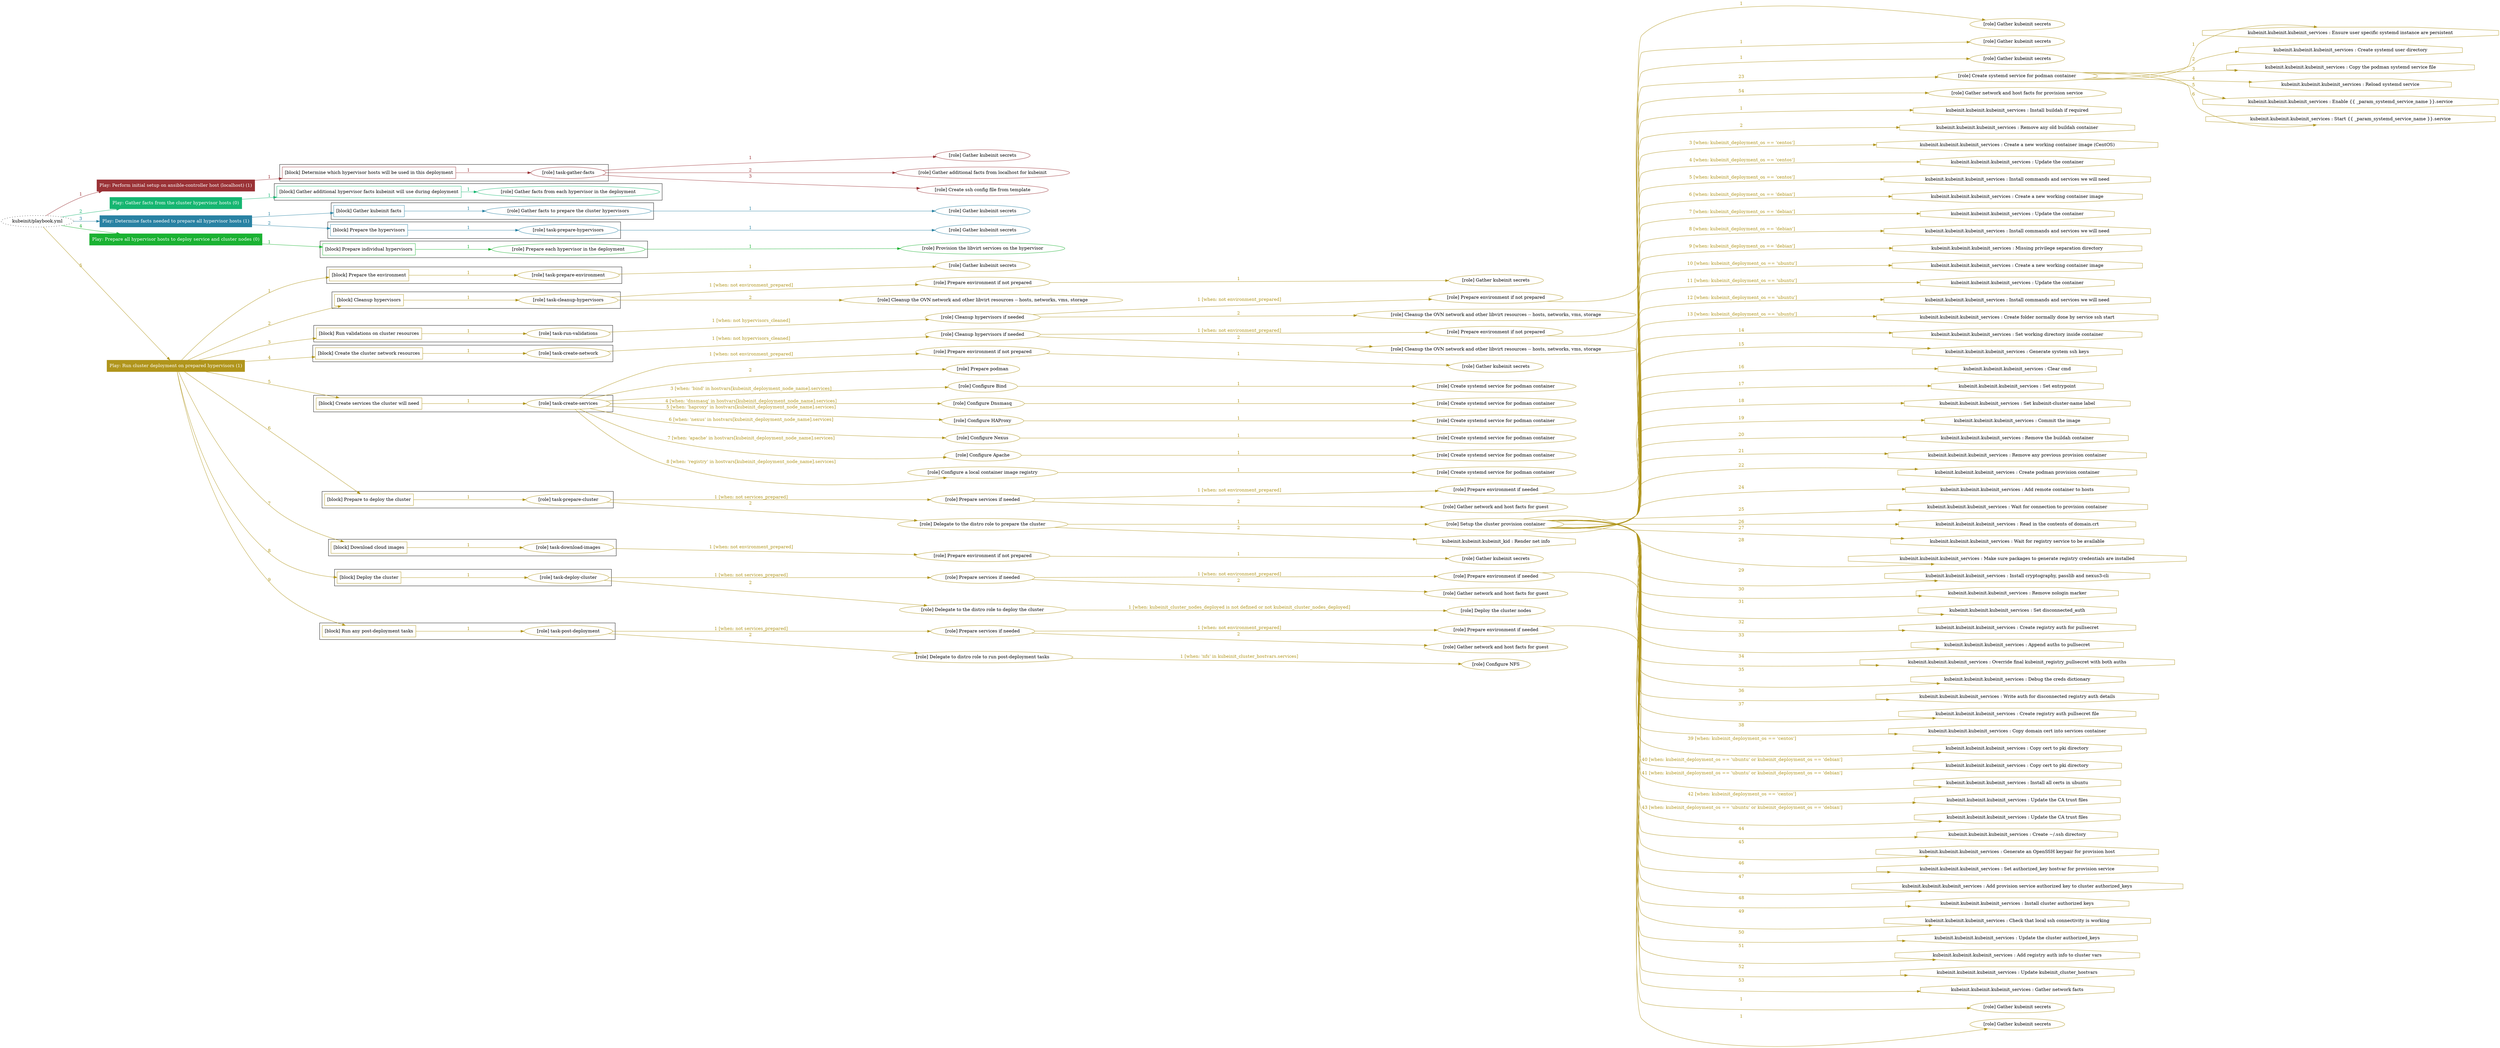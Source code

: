 digraph {
	graph [concentrate=true ordering=in rankdir=LR ratio=fill]
	edge [esep=5 sep=10]
	"kubeinit/playbook.yml" [URL="/home/runner/work/kubeinit/kubeinit/kubeinit/playbook.yml" id=playbook_a45caf1a style=dotted]
	play_3f40224e [label="Play: Perform initial setup on ansible-controller host (localhost) (1)" URL="/home/runner/work/kubeinit/kubeinit/kubeinit/playbook.yml" color="#9a3236" fontcolor="#ffffff" id=play_3f40224e shape=box style=filled tooltip=localhost]
	"kubeinit/playbook.yml" -> play_3f40224e [label="1 " color="#9a3236" fontcolor="#9a3236" id=edge_6581205d labeltooltip="1 " tooltip="1 "]
	subgraph "Gather kubeinit secrets" {
		role_3ea5cce0 [label="[role] Gather kubeinit secrets" URL="/home/runner/.ansible/collections/ansible_collections/kubeinit/kubeinit/roles/kubeinit_prepare/tasks/build_hypervisors_group.yml" color="#9a3236" id=role_3ea5cce0 tooltip="Gather kubeinit secrets"]
	}
	subgraph "Gather additional facts from localhost for kubeinit" {
		role_4881aa28 [label="[role] Gather additional facts from localhost for kubeinit" URL="/home/runner/.ansible/collections/ansible_collections/kubeinit/kubeinit/roles/kubeinit_prepare/tasks/build_hypervisors_group.yml" color="#9a3236" id=role_4881aa28 tooltip="Gather additional facts from localhost for kubeinit"]
	}
	subgraph "Create ssh config file from template" {
		role_28fbe20b [label="[role] Create ssh config file from template" URL="/home/runner/.ansible/collections/ansible_collections/kubeinit/kubeinit/roles/kubeinit_prepare/tasks/build_hypervisors_group.yml" color="#9a3236" id=role_28fbe20b tooltip="Create ssh config file from template"]
	}
	subgraph "task-gather-facts" {
		role_38ca69bc [label="[role] task-gather-facts" URL="/home/runner/work/kubeinit/kubeinit/kubeinit/playbook.yml" color="#9a3236" id=role_38ca69bc tooltip="task-gather-facts"]
		role_38ca69bc -> role_3ea5cce0 [label="1 " color="#9a3236" fontcolor="#9a3236" id=edge_36b6f2e3 labeltooltip="1 " tooltip="1 "]
		role_38ca69bc -> role_4881aa28 [label="2 " color="#9a3236" fontcolor="#9a3236" id=edge_a9c40bad labeltooltip="2 " tooltip="2 "]
		role_38ca69bc -> role_28fbe20b [label="3 " color="#9a3236" fontcolor="#9a3236" id=edge_e96043ae labeltooltip="3 " tooltip="3 "]
	}
	subgraph "Play: Perform initial setup on ansible-controller host (localhost) (1)" {
		play_3f40224e -> block_2f5bfb1b [label=1 color="#9a3236" fontcolor="#9a3236" id=edge_ef244689 labeltooltip=1 tooltip=1]
		subgraph cluster_block_2f5bfb1b {
			block_2f5bfb1b [label="[block] Determine which hypervisor hosts will be used in this deployment" URL="/home/runner/work/kubeinit/kubeinit/kubeinit/playbook.yml" color="#9a3236" id=block_2f5bfb1b labeltooltip="Determine which hypervisor hosts will be used in this deployment" shape=box tooltip="Determine which hypervisor hosts will be used in this deployment"]
			block_2f5bfb1b -> role_38ca69bc [label="1 " color="#9a3236" fontcolor="#9a3236" id=edge_51e77c34 labeltooltip="1 " tooltip="1 "]
		}
	}
	play_8c21f1bd [label="Play: Gather facts from the cluster hypervisor hosts (0)" URL="/home/runner/work/kubeinit/kubeinit/kubeinit/playbook.yml" color="#16b671" fontcolor="#ffffff" id=play_8c21f1bd shape=box style=filled tooltip="Play: Gather facts from the cluster hypervisor hosts (0)"]
	"kubeinit/playbook.yml" -> play_8c21f1bd [label="2 " color="#16b671" fontcolor="#16b671" id=edge_d755dbe8 labeltooltip="2 " tooltip="2 "]
	subgraph "Gather facts from each hypervisor in the deployment" {
		role_86d9734e [label="[role] Gather facts from each hypervisor in the deployment" URL="/home/runner/work/kubeinit/kubeinit/kubeinit/playbook.yml" color="#16b671" id=role_86d9734e tooltip="Gather facts from each hypervisor in the deployment"]
	}
	subgraph "Play: Gather facts from the cluster hypervisor hosts (0)" {
		play_8c21f1bd -> block_af7da572 [label=1 color="#16b671" fontcolor="#16b671" id=edge_e146349a labeltooltip=1 tooltip=1]
		subgraph cluster_block_af7da572 {
			block_af7da572 [label="[block] Gather additional hypervisor facts kubeinit will use during deployment" URL="/home/runner/work/kubeinit/kubeinit/kubeinit/playbook.yml" color="#16b671" id=block_af7da572 labeltooltip="Gather additional hypervisor facts kubeinit will use during deployment" shape=box tooltip="Gather additional hypervisor facts kubeinit will use during deployment"]
			block_af7da572 -> role_86d9734e [label="1 " color="#16b671" fontcolor="#16b671" id=edge_31205436 labeltooltip="1 " tooltip="1 "]
		}
	}
	play_6610e8c8 [label="Play: Determine facts needed to prepare all hypervisor hosts (1)" URL="/home/runner/work/kubeinit/kubeinit/kubeinit/playbook.yml" color="#2982a3" fontcolor="#ffffff" id=play_6610e8c8 shape=box style=filled tooltip=localhost]
	"kubeinit/playbook.yml" -> play_6610e8c8 [label="3 " color="#2982a3" fontcolor="#2982a3" id=edge_234c6d75 labeltooltip="3 " tooltip="3 "]
	subgraph "Gather kubeinit secrets" {
		role_1ac0ed89 [label="[role] Gather kubeinit secrets" URL="/home/runner/.ansible/collections/ansible_collections/kubeinit/kubeinit/roles/kubeinit_prepare/tasks/gather_kubeinit_facts.yml" color="#2982a3" id=role_1ac0ed89 tooltip="Gather kubeinit secrets"]
	}
	subgraph "Gather facts to prepare the cluster hypervisors" {
		role_08be20e5 [label="[role] Gather facts to prepare the cluster hypervisors" URL="/home/runner/work/kubeinit/kubeinit/kubeinit/playbook.yml" color="#2982a3" id=role_08be20e5 tooltip="Gather facts to prepare the cluster hypervisors"]
		role_08be20e5 -> role_1ac0ed89 [label="1 " color="#2982a3" fontcolor="#2982a3" id=edge_264343fc labeltooltip="1 " tooltip="1 "]
	}
	subgraph "Gather kubeinit secrets" {
		role_7a52a45c [label="[role] Gather kubeinit secrets" URL="/home/runner/.ansible/collections/ansible_collections/kubeinit/kubeinit/roles/kubeinit_prepare/tasks/gather_kubeinit_facts.yml" color="#2982a3" id=role_7a52a45c tooltip="Gather kubeinit secrets"]
	}
	subgraph "task-prepare-hypervisors" {
		role_4a0de134 [label="[role] task-prepare-hypervisors" URL="/home/runner/work/kubeinit/kubeinit/kubeinit/playbook.yml" color="#2982a3" id=role_4a0de134 tooltip="task-prepare-hypervisors"]
		role_4a0de134 -> role_7a52a45c [label="1 " color="#2982a3" fontcolor="#2982a3" id=edge_1e79fa07 labeltooltip="1 " tooltip="1 "]
	}
	subgraph "Play: Determine facts needed to prepare all hypervisor hosts (1)" {
		play_6610e8c8 -> block_0cfdebc9 [label=1 color="#2982a3" fontcolor="#2982a3" id=edge_1bca310e labeltooltip=1 tooltip=1]
		subgraph cluster_block_0cfdebc9 {
			block_0cfdebc9 [label="[block] Gather kubeinit facts" URL="/home/runner/work/kubeinit/kubeinit/kubeinit/playbook.yml" color="#2982a3" id=block_0cfdebc9 labeltooltip="Gather kubeinit facts" shape=box tooltip="Gather kubeinit facts"]
			block_0cfdebc9 -> role_08be20e5 [label="1 " color="#2982a3" fontcolor="#2982a3" id=edge_db5a8391 labeltooltip="1 " tooltip="1 "]
		}
		play_6610e8c8 -> block_930f9e19 [label=2 color="#2982a3" fontcolor="#2982a3" id=edge_e2574a98 labeltooltip=2 tooltip=2]
		subgraph cluster_block_930f9e19 {
			block_930f9e19 [label="[block] Prepare the hypervisors" URL="/home/runner/work/kubeinit/kubeinit/kubeinit/playbook.yml" color="#2982a3" id=block_930f9e19 labeltooltip="Prepare the hypervisors" shape=box tooltip="Prepare the hypervisors"]
			block_930f9e19 -> role_4a0de134 [label="1 " color="#2982a3" fontcolor="#2982a3" id=edge_03132de3 labeltooltip="1 " tooltip="1 "]
		}
	}
	play_1259604d [label="Play: Prepare all hypervisor hosts to deploy service and cluster nodes (0)" URL="/home/runner/work/kubeinit/kubeinit/kubeinit/playbook.yml" color="#1ab232" fontcolor="#ffffff" id=play_1259604d shape=box style=filled tooltip="Play: Prepare all hypervisor hosts to deploy service and cluster nodes (0)"]
	"kubeinit/playbook.yml" -> play_1259604d [label="4 " color="#1ab232" fontcolor="#1ab232" id=edge_df69b0ea labeltooltip="4 " tooltip="4 "]
	subgraph "Provision the libvirt services on the hypervisor" {
		role_ae935ff9 [label="[role] Provision the libvirt services on the hypervisor" URL="/home/runner/.ansible/collections/ansible_collections/kubeinit/kubeinit/roles/kubeinit_prepare/tasks/prepare_hypervisor.yml" color="#1ab232" id=role_ae935ff9 tooltip="Provision the libvirt services on the hypervisor"]
	}
	subgraph "Prepare each hypervisor in the deployment" {
		role_1abc4950 [label="[role] Prepare each hypervisor in the deployment" URL="/home/runner/work/kubeinit/kubeinit/kubeinit/playbook.yml" color="#1ab232" id=role_1abc4950 tooltip="Prepare each hypervisor in the deployment"]
		role_1abc4950 -> role_ae935ff9 [label="1 " color="#1ab232" fontcolor="#1ab232" id=edge_8ccf7a1c labeltooltip="1 " tooltip="1 "]
	}
	subgraph "Play: Prepare all hypervisor hosts to deploy service and cluster nodes (0)" {
		play_1259604d -> block_b8901dba [label=1 color="#1ab232" fontcolor="#1ab232" id=edge_2ee8d1ca labeltooltip=1 tooltip=1]
		subgraph cluster_block_b8901dba {
			block_b8901dba [label="[block] Prepare individual hypervisors" URL="/home/runner/work/kubeinit/kubeinit/kubeinit/playbook.yml" color="#1ab232" id=block_b8901dba labeltooltip="Prepare individual hypervisors" shape=box tooltip="Prepare individual hypervisors"]
			block_b8901dba -> role_1abc4950 [label="1 " color="#1ab232" fontcolor="#1ab232" id=edge_46747908 labeltooltip="1 " tooltip="1 "]
		}
	}
	play_5e9b724a [label="Play: Run cluster deployment on prepared hypervisors (1)" URL="/home/runner/work/kubeinit/kubeinit/kubeinit/playbook.yml" color="#b0951c" fontcolor="#ffffff" id=play_5e9b724a shape=box style=filled tooltip=localhost]
	"kubeinit/playbook.yml" -> play_5e9b724a [label="5 " color="#b0951c" fontcolor="#b0951c" id=edge_4d3422e4 labeltooltip="5 " tooltip="5 "]
	subgraph "Gather kubeinit secrets" {
		role_0dab6975 [label="[role] Gather kubeinit secrets" URL="/home/runner/.ansible/collections/ansible_collections/kubeinit/kubeinit/roles/kubeinit_prepare/tasks/gather_kubeinit_facts.yml" color="#b0951c" id=role_0dab6975 tooltip="Gather kubeinit secrets"]
	}
	subgraph "task-prepare-environment" {
		role_28c296da [label="[role] task-prepare-environment" URL="/home/runner/work/kubeinit/kubeinit/kubeinit/playbook.yml" color="#b0951c" id=role_28c296da tooltip="task-prepare-environment"]
		role_28c296da -> role_0dab6975 [label="1 " color="#b0951c" fontcolor="#b0951c" id=edge_1725c0e8 labeltooltip="1 " tooltip="1 "]
	}
	subgraph "Gather kubeinit secrets" {
		role_f9c18e67 [label="[role] Gather kubeinit secrets" URL="/home/runner/.ansible/collections/ansible_collections/kubeinit/kubeinit/roles/kubeinit_prepare/tasks/gather_kubeinit_facts.yml" color="#b0951c" id=role_f9c18e67 tooltip="Gather kubeinit secrets"]
	}
	subgraph "Prepare environment if not prepared" {
		role_1c5bbc26 [label="[role] Prepare environment if not prepared" URL="/home/runner/.ansible/collections/ansible_collections/kubeinit/kubeinit/roles/kubeinit_prepare/tasks/cleanup_hypervisors.yml" color="#b0951c" id=role_1c5bbc26 tooltip="Prepare environment if not prepared"]
		role_1c5bbc26 -> role_f9c18e67 [label="1 " color="#b0951c" fontcolor="#b0951c" id=edge_0930de4d labeltooltip="1 " tooltip="1 "]
	}
	subgraph "Cleanup the OVN network and other libvirt resources -- hosts, networks, vms, storage" {
		role_d4c3e729 [label="[role] Cleanup the OVN network and other libvirt resources -- hosts, networks, vms, storage" URL="/home/runner/.ansible/collections/ansible_collections/kubeinit/kubeinit/roles/kubeinit_prepare/tasks/cleanup_hypervisors.yml" color="#b0951c" id=role_d4c3e729 tooltip="Cleanup the OVN network and other libvirt resources -- hosts, networks, vms, storage"]
	}
	subgraph "task-cleanup-hypervisors" {
		role_ebd871e0 [label="[role] task-cleanup-hypervisors" URL="/home/runner/work/kubeinit/kubeinit/kubeinit/playbook.yml" color="#b0951c" id=role_ebd871e0 tooltip="task-cleanup-hypervisors"]
		role_ebd871e0 -> role_1c5bbc26 [label="1 [when: not environment_prepared]" color="#b0951c" fontcolor="#b0951c" id=edge_5a31eda1 labeltooltip="1 [when: not environment_prepared]" tooltip="1 [when: not environment_prepared]"]
		role_ebd871e0 -> role_d4c3e729 [label="2 " color="#b0951c" fontcolor="#b0951c" id=edge_c2c2a433 labeltooltip="2 " tooltip="2 "]
	}
	subgraph "Gather kubeinit secrets" {
		role_e2be7357 [label="[role] Gather kubeinit secrets" URL="/home/runner/.ansible/collections/ansible_collections/kubeinit/kubeinit/roles/kubeinit_prepare/tasks/gather_kubeinit_facts.yml" color="#b0951c" id=role_e2be7357 tooltip="Gather kubeinit secrets"]
	}
	subgraph "Prepare environment if not prepared" {
		role_a453635b [label="[role] Prepare environment if not prepared" URL="/home/runner/.ansible/collections/ansible_collections/kubeinit/kubeinit/roles/kubeinit_prepare/tasks/cleanup_hypervisors.yml" color="#b0951c" id=role_a453635b tooltip="Prepare environment if not prepared"]
		role_a453635b -> role_e2be7357 [label="1 " color="#b0951c" fontcolor="#b0951c" id=edge_527d9917 labeltooltip="1 " tooltip="1 "]
	}
	subgraph "Cleanup the OVN network and other libvirt resources -- hosts, networks, vms, storage" {
		role_9e5f10ed [label="[role] Cleanup the OVN network and other libvirt resources -- hosts, networks, vms, storage" URL="/home/runner/.ansible/collections/ansible_collections/kubeinit/kubeinit/roles/kubeinit_prepare/tasks/cleanup_hypervisors.yml" color="#b0951c" id=role_9e5f10ed tooltip="Cleanup the OVN network and other libvirt resources -- hosts, networks, vms, storage"]
	}
	subgraph "Cleanup hypervisors if needed" {
		role_80c4c57d [label="[role] Cleanup hypervisors if needed" URL="/home/runner/.ansible/collections/ansible_collections/kubeinit/kubeinit/roles/kubeinit_validations/tasks/main.yml" color="#b0951c" id=role_80c4c57d tooltip="Cleanup hypervisors if needed"]
		role_80c4c57d -> role_a453635b [label="1 [when: not environment_prepared]" color="#b0951c" fontcolor="#b0951c" id=edge_1755b6d2 labeltooltip="1 [when: not environment_prepared]" tooltip="1 [when: not environment_prepared]"]
		role_80c4c57d -> role_9e5f10ed [label="2 " color="#b0951c" fontcolor="#b0951c" id=edge_812a2443 labeltooltip="2 " tooltip="2 "]
	}
	subgraph "task-run-validations" {
		role_0994b22a [label="[role] task-run-validations" URL="/home/runner/work/kubeinit/kubeinit/kubeinit/playbook.yml" color="#b0951c" id=role_0994b22a tooltip="task-run-validations"]
		role_0994b22a -> role_80c4c57d [label="1 [when: not hypervisors_cleaned]" color="#b0951c" fontcolor="#b0951c" id=edge_2368fbf8 labeltooltip="1 [when: not hypervisors_cleaned]" tooltip="1 [when: not hypervisors_cleaned]"]
	}
	subgraph "Gather kubeinit secrets" {
		role_61c27c28 [label="[role] Gather kubeinit secrets" URL="/home/runner/.ansible/collections/ansible_collections/kubeinit/kubeinit/roles/kubeinit_prepare/tasks/gather_kubeinit_facts.yml" color="#b0951c" id=role_61c27c28 tooltip="Gather kubeinit secrets"]
	}
	subgraph "Prepare environment if not prepared" {
		role_6f917186 [label="[role] Prepare environment if not prepared" URL="/home/runner/.ansible/collections/ansible_collections/kubeinit/kubeinit/roles/kubeinit_prepare/tasks/cleanup_hypervisors.yml" color="#b0951c" id=role_6f917186 tooltip="Prepare environment if not prepared"]
		role_6f917186 -> role_61c27c28 [label="1 " color="#b0951c" fontcolor="#b0951c" id=edge_d853b4ae labeltooltip="1 " tooltip="1 "]
	}
	subgraph "Cleanup the OVN network and other libvirt resources -- hosts, networks, vms, storage" {
		role_0b8ab6f9 [label="[role] Cleanup the OVN network and other libvirt resources -- hosts, networks, vms, storage" URL="/home/runner/.ansible/collections/ansible_collections/kubeinit/kubeinit/roles/kubeinit_prepare/tasks/cleanup_hypervisors.yml" color="#b0951c" id=role_0b8ab6f9 tooltip="Cleanup the OVN network and other libvirt resources -- hosts, networks, vms, storage"]
	}
	subgraph "Cleanup hypervisors if needed" {
		role_561a968f [label="[role] Cleanup hypervisors if needed" URL="/home/runner/.ansible/collections/ansible_collections/kubeinit/kubeinit/roles/kubeinit_libvirt/tasks/create_network.yml" color="#b0951c" id=role_561a968f tooltip="Cleanup hypervisors if needed"]
		role_561a968f -> role_6f917186 [label="1 [when: not environment_prepared]" color="#b0951c" fontcolor="#b0951c" id=edge_8b52de65 labeltooltip="1 [when: not environment_prepared]" tooltip="1 [when: not environment_prepared]"]
		role_561a968f -> role_0b8ab6f9 [label="2 " color="#b0951c" fontcolor="#b0951c" id=edge_3e1da2f9 labeltooltip="2 " tooltip="2 "]
	}
	subgraph "task-create-network" {
		role_cf71b03d [label="[role] task-create-network" URL="/home/runner/work/kubeinit/kubeinit/kubeinit/playbook.yml" color="#b0951c" id=role_cf71b03d tooltip="task-create-network"]
		role_cf71b03d -> role_561a968f [label="1 [when: not hypervisors_cleaned]" color="#b0951c" fontcolor="#b0951c" id=edge_bc27e1de labeltooltip="1 [when: not hypervisors_cleaned]" tooltip="1 [when: not hypervisors_cleaned]"]
	}
	subgraph "Gather kubeinit secrets" {
		role_bf5b9f65 [label="[role] Gather kubeinit secrets" URL="/home/runner/.ansible/collections/ansible_collections/kubeinit/kubeinit/roles/kubeinit_prepare/tasks/gather_kubeinit_facts.yml" color="#b0951c" id=role_bf5b9f65 tooltip="Gather kubeinit secrets"]
	}
	subgraph "Prepare environment if not prepared" {
		role_9108bfcf [label="[role] Prepare environment if not prepared" URL="/home/runner/.ansible/collections/ansible_collections/kubeinit/kubeinit/roles/kubeinit_services/tasks/main.yml" color="#b0951c" id=role_9108bfcf tooltip="Prepare environment if not prepared"]
		role_9108bfcf -> role_bf5b9f65 [label="1 " color="#b0951c" fontcolor="#b0951c" id=edge_71ca5687 labeltooltip="1 " tooltip="1 "]
	}
	subgraph "Prepare podman" {
		role_ede22dde [label="[role] Prepare podman" URL="/home/runner/.ansible/collections/ansible_collections/kubeinit/kubeinit/roles/kubeinit_services/tasks/00_create_service_pod.yml" color="#b0951c" id=role_ede22dde tooltip="Prepare podman"]
	}
	subgraph "Create systemd service for podman container" {
		role_76a5a874 [label="[role] Create systemd service for podman container" URL="/home/runner/.ansible/collections/ansible_collections/kubeinit/kubeinit/roles/kubeinit_bind/tasks/main.yml" color="#b0951c" id=role_76a5a874 tooltip="Create systemd service for podman container"]
	}
	subgraph "Configure Bind" {
		role_b5a0d533 [label="[role] Configure Bind" URL="/home/runner/.ansible/collections/ansible_collections/kubeinit/kubeinit/roles/kubeinit_services/tasks/start_services_containers.yml" color="#b0951c" id=role_b5a0d533 tooltip="Configure Bind"]
		role_b5a0d533 -> role_76a5a874 [label="1 " color="#b0951c" fontcolor="#b0951c" id=edge_0844cd3c labeltooltip="1 " tooltip="1 "]
	}
	subgraph "Create systemd service for podman container" {
		role_690cc182 [label="[role] Create systemd service for podman container" URL="/home/runner/.ansible/collections/ansible_collections/kubeinit/kubeinit/roles/kubeinit_dnsmasq/tasks/main.yml" color="#b0951c" id=role_690cc182 tooltip="Create systemd service for podman container"]
	}
	subgraph "Configure Dnsmasq" {
		role_431e0dc2 [label="[role] Configure Dnsmasq" URL="/home/runner/.ansible/collections/ansible_collections/kubeinit/kubeinit/roles/kubeinit_services/tasks/start_services_containers.yml" color="#b0951c" id=role_431e0dc2 tooltip="Configure Dnsmasq"]
		role_431e0dc2 -> role_690cc182 [label="1 " color="#b0951c" fontcolor="#b0951c" id=edge_899b68c4 labeltooltip="1 " tooltip="1 "]
	}
	subgraph "Create systemd service for podman container" {
		role_d4d5a4f4 [label="[role] Create systemd service for podman container" URL="/home/runner/.ansible/collections/ansible_collections/kubeinit/kubeinit/roles/kubeinit_haproxy/tasks/main.yml" color="#b0951c" id=role_d4d5a4f4 tooltip="Create systemd service for podman container"]
	}
	subgraph "Configure HAProxy" {
		role_be0ea10d [label="[role] Configure HAProxy" URL="/home/runner/.ansible/collections/ansible_collections/kubeinit/kubeinit/roles/kubeinit_services/tasks/start_services_containers.yml" color="#b0951c" id=role_be0ea10d tooltip="Configure HAProxy"]
		role_be0ea10d -> role_d4d5a4f4 [label="1 " color="#b0951c" fontcolor="#b0951c" id=edge_ad8456da labeltooltip="1 " tooltip="1 "]
	}
	subgraph "Create systemd service for podman container" {
		role_eb39bc61 [label="[role] Create systemd service for podman container" URL="/home/runner/.ansible/collections/ansible_collections/kubeinit/kubeinit/roles/kubeinit_nexus/tasks/main.yml" color="#b0951c" id=role_eb39bc61 tooltip="Create systemd service for podman container"]
	}
	subgraph "Configure Nexus" {
		role_24b26b90 [label="[role] Configure Nexus" URL="/home/runner/.ansible/collections/ansible_collections/kubeinit/kubeinit/roles/kubeinit_services/tasks/start_services_containers.yml" color="#b0951c" id=role_24b26b90 tooltip="Configure Nexus"]
		role_24b26b90 -> role_eb39bc61 [label="1 " color="#b0951c" fontcolor="#b0951c" id=edge_5b5d7f0f labeltooltip="1 " tooltip="1 "]
	}
	subgraph "Create systemd service for podman container" {
		role_88132728 [label="[role] Create systemd service for podman container" URL="/home/runner/.ansible/collections/ansible_collections/kubeinit/kubeinit/roles/kubeinit_apache/tasks/main.yml" color="#b0951c" id=role_88132728 tooltip="Create systemd service for podman container"]
	}
	subgraph "Configure Apache" {
		role_0dbe4423 [label="[role] Configure Apache" URL="/home/runner/.ansible/collections/ansible_collections/kubeinit/kubeinit/roles/kubeinit_services/tasks/start_services_containers.yml" color="#b0951c" id=role_0dbe4423 tooltip="Configure Apache"]
		role_0dbe4423 -> role_88132728 [label="1 " color="#b0951c" fontcolor="#b0951c" id=edge_f986de92 labeltooltip="1 " tooltip="1 "]
	}
	subgraph "Create systemd service for podman container" {
		role_d93bb29b [label="[role] Create systemd service for podman container" URL="/home/runner/.ansible/collections/ansible_collections/kubeinit/kubeinit/roles/kubeinit_registry/tasks/main.yml" color="#b0951c" id=role_d93bb29b tooltip="Create systemd service for podman container"]
	}
	subgraph "Configure a local container image registry" {
		role_d19da931 [label="[role] Configure a local container image registry" URL="/home/runner/.ansible/collections/ansible_collections/kubeinit/kubeinit/roles/kubeinit_services/tasks/start_services_containers.yml" color="#b0951c" id=role_d19da931 tooltip="Configure a local container image registry"]
		role_d19da931 -> role_d93bb29b [label="1 " color="#b0951c" fontcolor="#b0951c" id=edge_c16dd21e labeltooltip="1 " tooltip="1 "]
	}
	subgraph "task-create-services" {
		role_85758aa2 [label="[role] task-create-services" URL="/home/runner/work/kubeinit/kubeinit/kubeinit/playbook.yml" color="#b0951c" id=role_85758aa2 tooltip="task-create-services"]
		role_85758aa2 -> role_9108bfcf [label="1 [when: not environment_prepared]" color="#b0951c" fontcolor="#b0951c" id=edge_10daff7b labeltooltip="1 [when: not environment_prepared]" tooltip="1 [when: not environment_prepared]"]
		role_85758aa2 -> role_ede22dde [label="2 " color="#b0951c" fontcolor="#b0951c" id=edge_4bfd7d8a labeltooltip="2 " tooltip="2 "]
		role_85758aa2 -> role_b5a0d533 [label="3 [when: 'bind' in hostvars[kubeinit_deployment_node_name].services]" color="#b0951c" fontcolor="#b0951c" id=edge_34251cf7 labeltooltip="3 [when: 'bind' in hostvars[kubeinit_deployment_node_name].services]" tooltip="3 [when: 'bind' in hostvars[kubeinit_deployment_node_name].services]"]
		role_85758aa2 -> role_431e0dc2 [label="4 [when: 'dnsmasq' in hostvars[kubeinit_deployment_node_name].services]" color="#b0951c" fontcolor="#b0951c" id=edge_2d5171ed labeltooltip="4 [when: 'dnsmasq' in hostvars[kubeinit_deployment_node_name].services]" tooltip="4 [when: 'dnsmasq' in hostvars[kubeinit_deployment_node_name].services]"]
		role_85758aa2 -> role_be0ea10d [label="5 [when: 'haproxy' in hostvars[kubeinit_deployment_node_name].services]" color="#b0951c" fontcolor="#b0951c" id=edge_8d7ebeaa labeltooltip="5 [when: 'haproxy' in hostvars[kubeinit_deployment_node_name].services]" tooltip="5 [when: 'haproxy' in hostvars[kubeinit_deployment_node_name].services]"]
		role_85758aa2 -> role_24b26b90 [label="6 [when: 'nexus' in hostvars[kubeinit_deployment_node_name].services]" color="#b0951c" fontcolor="#b0951c" id=edge_8e7a8364 labeltooltip="6 [when: 'nexus' in hostvars[kubeinit_deployment_node_name].services]" tooltip="6 [when: 'nexus' in hostvars[kubeinit_deployment_node_name].services]"]
		role_85758aa2 -> role_0dbe4423 [label="7 [when: 'apache' in hostvars[kubeinit_deployment_node_name].services]" color="#b0951c" fontcolor="#b0951c" id=edge_c41de120 labeltooltip="7 [when: 'apache' in hostvars[kubeinit_deployment_node_name].services]" tooltip="7 [when: 'apache' in hostvars[kubeinit_deployment_node_name].services]"]
		role_85758aa2 -> role_d19da931 [label="8 [when: 'registry' in hostvars[kubeinit_deployment_node_name].services]" color="#b0951c" fontcolor="#b0951c" id=edge_de456084 labeltooltip="8 [when: 'registry' in hostvars[kubeinit_deployment_node_name].services]" tooltip="8 [when: 'registry' in hostvars[kubeinit_deployment_node_name].services]"]
	}
	subgraph "Gather kubeinit secrets" {
		role_e48d5788 [label="[role] Gather kubeinit secrets" URL="/home/runner/.ansible/collections/ansible_collections/kubeinit/kubeinit/roles/kubeinit_prepare/tasks/gather_kubeinit_facts.yml" color="#b0951c" id=role_e48d5788 tooltip="Gather kubeinit secrets"]
	}
	subgraph "Prepare environment if needed" {
		role_657b7463 [label="[role] Prepare environment if needed" URL="/home/runner/.ansible/collections/ansible_collections/kubeinit/kubeinit/roles/kubeinit_services/tasks/prepare_services.yml" color="#b0951c" id=role_657b7463 tooltip="Prepare environment if needed"]
		role_657b7463 -> role_e48d5788 [label="1 " color="#b0951c" fontcolor="#b0951c" id=edge_1972e9a6 labeltooltip="1 " tooltip="1 "]
	}
	subgraph "Gather network and host facts for guest" {
		role_cb6d87cb [label="[role] Gather network and host facts for guest" URL="/home/runner/.ansible/collections/ansible_collections/kubeinit/kubeinit/roles/kubeinit_services/tasks/prepare_services.yml" color="#b0951c" id=role_cb6d87cb tooltip="Gather network and host facts for guest"]
	}
	subgraph "Prepare services if needed" {
		role_31d122b1 [label="[role] Prepare services if needed" URL="/home/runner/.ansible/collections/ansible_collections/kubeinit/kubeinit/roles/kubeinit_prepare/tasks/prepare_cluster.yml" color="#b0951c" id=role_31d122b1 tooltip="Prepare services if needed"]
		role_31d122b1 -> role_657b7463 [label="1 [when: not environment_prepared]" color="#b0951c" fontcolor="#b0951c" id=edge_b9d2b69b labeltooltip="1 [when: not environment_prepared]" tooltip="1 [when: not environment_prepared]"]
		role_31d122b1 -> role_cb6d87cb [label="2 " color="#b0951c" fontcolor="#b0951c" id=edge_1ba34e35 labeltooltip="2 " tooltip="2 "]
	}
	subgraph "Create systemd service for podman container" {
		role_968a3e31 [label="[role] Create systemd service for podman container" URL="/home/runner/.ansible/collections/ansible_collections/kubeinit/kubeinit/roles/kubeinit_services/tasks/create_provision_container.yml" color="#b0951c" id=role_968a3e31 tooltip="Create systemd service for podman container"]
		task_24e0aae9 [label="kubeinit.kubeinit.kubeinit_services : Ensure user specific systemd instance are persistent" URL="/home/runner/.ansible/collections/ansible_collections/kubeinit/kubeinit/roles/kubeinit_services/tasks/create_managed_service.yml" color="#b0951c" id=task_24e0aae9 shape=octagon tooltip="kubeinit.kubeinit.kubeinit_services : Ensure user specific systemd instance are persistent"]
		role_968a3e31 -> task_24e0aae9 [label="1 " color="#b0951c" fontcolor="#b0951c" id=edge_5ed0da0e labeltooltip="1 " tooltip="1 "]
		task_953b804a [label="kubeinit.kubeinit.kubeinit_services : Create systemd user directory" URL="/home/runner/.ansible/collections/ansible_collections/kubeinit/kubeinit/roles/kubeinit_services/tasks/create_managed_service.yml" color="#b0951c" id=task_953b804a shape=octagon tooltip="kubeinit.kubeinit.kubeinit_services : Create systemd user directory"]
		role_968a3e31 -> task_953b804a [label="2 " color="#b0951c" fontcolor="#b0951c" id=edge_d727abf1 labeltooltip="2 " tooltip="2 "]
		task_161bd121 [label="kubeinit.kubeinit.kubeinit_services : Copy the podman systemd service file" URL="/home/runner/.ansible/collections/ansible_collections/kubeinit/kubeinit/roles/kubeinit_services/tasks/create_managed_service.yml" color="#b0951c" id=task_161bd121 shape=octagon tooltip="kubeinit.kubeinit.kubeinit_services : Copy the podman systemd service file"]
		role_968a3e31 -> task_161bd121 [label="3 " color="#b0951c" fontcolor="#b0951c" id=edge_acd73a90 labeltooltip="3 " tooltip="3 "]
		task_8c938af3 [label="kubeinit.kubeinit.kubeinit_services : Reload systemd service" URL="/home/runner/.ansible/collections/ansible_collections/kubeinit/kubeinit/roles/kubeinit_services/tasks/create_managed_service.yml" color="#b0951c" id=task_8c938af3 shape=octagon tooltip="kubeinit.kubeinit.kubeinit_services : Reload systemd service"]
		role_968a3e31 -> task_8c938af3 [label="4 " color="#b0951c" fontcolor="#b0951c" id=edge_0813b25a labeltooltip="4 " tooltip="4 "]
		task_52cafd29 [label="kubeinit.kubeinit.kubeinit_services : Enable {{ _param_systemd_service_name }}.service" URL="/home/runner/.ansible/collections/ansible_collections/kubeinit/kubeinit/roles/kubeinit_services/tasks/create_managed_service.yml" color="#b0951c" id=task_52cafd29 shape=octagon tooltip="kubeinit.kubeinit.kubeinit_services : Enable {{ _param_systemd_service_name }}.service"]
		role_968a3e31 -> task_52cafd29 [label="5 " color="#b0951c" fontcolor="#b0951c" id=edge_868134f7 labeltooltip="5 " tooltip="5 "]
		task_cd40ca08 [label="kubeinit.kubeinit.kubeinit_services : Start {{ _param_systemd_service_name }}.service" URL="/home/runner/.ansible/collections/ansible_collections/kubeinit/kubeinit/roles/kubeinit_services/tasks/create_managed_service.yml" color="#b0951c" id=task_cd40ca08 shape=octagon tooltip="kubeinit.kubeinit.kubeinit_services : Start {{ _param_systemd_service_name }}.service"]
		role_968a3e31 -> task_cd40ca08 [label="6 " color="#b0951c" fontcolor="#b0951c" id=edge_0c6aab63 labeltooltip="6 " tooltip="6 "]
	}
	subgraph "Gather network and host facts for provision service" {
		role_5388907c [label="[role] Gather network and host facts for provision service" URL="/home/runner/.ansible/collections/ansible_collections/kubeinit/kubeinit/roles/kubeinit_services/tasks/create_provision_container.yml" color="#b0951c" id=role_5388907c tooltip="Gather network and host facts for provision service"]
	}
	subgraph "Setup the cluster provision container" {
		role_3121bb63 [label="[role] Setup the cluster provision container" URL="/home/runner/.ansible/collections/ansible_collections/kubeinit/kubeinit/roles/kubeinit_kid/tasks/prepare_cluster.yml" color="#b0951c" id=role_3121bb63 tooltip="Setup the cluster provision container"]
		task_22551d16 [label="kubeinit.kubeinit.kubeinit_services : Install buildah if required" URL="/home/runner/.ansible/collections/ansible_collections/kubeinit/kubeinit/roles/kubeinit_services/tasks/create_provision_container.yml" color="#b0951c" id=task_22551d16 shape=octagon tooltip="kubeinit.kubeinit.kubeinit_services : Install buildah if required"]
		role_3121bb63 -> task_22551d16 [label="1 " color="#b0951c" fontcolor="#b0951c" id=edge_792f85bb labeltooltip="1 " tooltip="1 "]
		task_5489f7c9 [label="kubeinit.kubeinit.kubeinit_services : Remove any old buildah container" URL="/home/runner/.ansible/collections/ansible_collections/kubeinit/kubeinit/roles/kubeinit_services/tasks/create_provision_container.yml" color="#b0951c" id=task_5489f7c9 shape=octagon tooltip="kubeinit.kubeinit.kubeinit_services : Remove any old buildah container"]
		role_3121bb63 -> task_5489f7c9 [label="2 " color="#b0951c" fontcolor="#b0951c" id=edge_28506323 labeltooltip="2 " tooltip="2 "]
		task_c3b98930 [label="kubeinit.kubeinit.kubeinit_services : Create a new working container image (CentOS)" URL="/home/runner/.ansible/collections/ansible_collections/kubeinit/kubeinit/roles/kubeinit_services/tasks/create_provision_container.yml" color="#b0951c" id=task_c3b98930 shape=octagon tooltip="kubeinit.kubeinit.kubeinit_services : Create a new working container image (CentOS)"]
		role_3121bb63 -> task_c3b98930 [label="3 [when: kubeinit_deployment_os == 'centos']" color="#b0951c" fontcolor="#b0951c" id=edge_f0bca986 labeltooltip="3 [when: kubeinit_deployment_os == 'centos']" tooltip="3 [when: kubeinit_deployment_os == 'centos']"]
		task_ca46e39b [label="kubeinit.kubeinit.kubeinit_services : Update the container" URL="/home/runner/.ansible/collections/ansible_collections/kubeinit/kubeinit/roles/kubeinit_services/tasks/create_provision_container.yml" color="#b0951c" id=task_ca46e39b shape=octagon tooltip="kubeinit.kubeinit.kubeinit_services : Update the container"]
		role_3121bb63 -> task_ca46e39b [label="4 [when: kubeinit_deployment_os == 'centos']" color="#b0951c" fontcolor="#b0951c" id=edge_9a7e34ff labeltooltip="4 [when: kubeinit_deployment_os == 'centos']" tooltip="4 [when: kubeinit_deployment_os == 'centos']"]
		task_aefb7df5 [label="kubeinit.kubeinit.kubeinit_services : Install commands and services we will need" URL="/home/runner/.ansible/collections/ansible_collections/kubeinit/kubeinit/roles/kubeinit_services/tasks/create_provision_container.yml" color="#b0951c" id=task_aefb7df5 shape=octagon tooltip="kubeinit.kubeinit.kubeinit_services : Install commands and services we will need"]
		role_3121bb63 -> task_aefb7df5 [label="5 [when: kubeinit_deployment_os == 'centos']" color="#b0951c" fontcolor="#b0951c" id=edge_aeac43f8 labeltooltip="5 [when: kubeinit_deployment_os == 'centos']" tooltip="5 [when: kubeinit_deployment_os == 'centos']"]
		task_98cc9581 [label="kubeinit.kubeinit.kubeinit_services : Create a new working container image" URL="/home/runner/.ansible/collections/ansible_collections/kubeinit/kubeinit/roles/kubeinit_services/tasks/create_provision_container.yml" color="#b0951c" id=task_98cc9581 shape=octagon tooltip="kubeinit.kubeinit.kubeinit_services : Create a new working container image"]
		role_3121bb63 -> task_98cc9581 [label="6 [when: kubeinit_deployment_os == 'debian']" color="#b0951c" fontcolor="#b0951c" id=edge_eb2c86db labeltooltip="6 [when: kubeinit_deployment_os == 'debian']" tooltip="6 [when: kubeinit_deployment_os == 'debian']"]
		task_4cf60a23 [label="kubeinit.kubeinit.kubeinit_services : Update the container" URL="/home/runner/.ansible/collections/ansible_collections/kubeinit/kubeinit/roles/kubeinit_services/tasks/create_provision_container.yml" color="#b0951c" id=task_4cf60a23 shape=octagon tooltip="kubeinit.kubeinit.kubeinit_services : Update the container"]
		role_3121bb63 -> task_4cf60a23 [label="7 [when: kubeinit_deployment_os == 'debian']" color="#b0951c" fontcolor="#b0951c" id=edge_1ebfbee7 labeltooltip="7 [when: kubeinit_deployment_os == 'debian']" tooltip="7 [when: kubeinit_deployment_os == 'debian']"]
		task_0a3eb859 [label="kubeinit.kubeinit.kubeinit_services : Install commands and services we will need" URL="/home/runner/.ansible/collections/ansible_collections/kubeinit/kubeinit/roles/kubeinit_services/tasks/create_provision_container.yml" color="#b0951c" id=task_0a3eb859 shape=octagon tooltip="kubeinit.kubeinit.kubeinit_services : Install commands and services we will need"]
		role_3121bb63 -> task_0a3eb859 [label="8 [when: kubeinit_deployment_os == 'debian']" color="#b0951c" fontcolor="#b0951c" id=edge_917a11ef labeltooltip="8 [when: kubeinit_deployment_os == 'debian']" tooltip="8 [when: kubeinit_deployment_os == 'debian']"]
		task_90380294 [label="kubeinit.kubeinit.kubeinit_services : Missing privilege separation directory" URL="/home/runner/.ansible/collections/ansible_collections/kubeinit/kubeinit/roles/kubeinit_services/tasks/create_provision_container.yml" color="#b0951c" id=task_90380294 shape=octagon tooltip="kubeinit.kubeinit.kubeinit_services : Missing privilege separation directory"]
		role_3121bb63 -> task_90380294 [label="9 [when: kubeinit_deployment_os == 'debian']" color="#b0951c" fontcolor="#b0951c" id=edge_aa66277e labeltooltip="9 [when: kubeinit_deployment_os == 'debian']" tooltip="9 [when: kubeinit_deployment_os == 'debian']"]
		task_d2950f62 [label="kubeinit.kubeinit.kubeinit_services : Create a new working container image" URL="/home/runner/.ansible/collections/ansible_collections/kubeinit/kubeinit/roles/kubeinit_services/tasks/create_provision_container.yml" color="#b0951c" id=task_d2950f62 shape=octagon tooltip="kubeinit.kubeinit.kubeinit_services : Create a new working container image"]
		role_3121bb63 -> task_d2950f62 [label="10 [when: kubeinit_deployment_os == 'ubuntu']" color="#b0951c" fontcolor="#b0951c" id=edge_0a2b045c labeltooltip="10 [when: kubeinit_deployment_os == 'ubuntu']" tooltip="10 [when: kubeinit_deployment_os == 'ubuntu']"]
		task_a0d6d245 [label="kubeinit.kubeinit.kubeinit_services : Update the container" URL="/home/runner/.ansible/collections/ansible_collections/kubeinit/kubeinit/roles/kubeinit_services/tasks/create_provision_container.yml" color="#b0951c" id=task_a0d6d245 shape=octagon tooltip="kubeinit.kubeinit.kubeinit_services : Update the container"]
		role_3121bb63 -> task_a0d6d245 [label="11 [when: kubeinit_deployment_os == 'ubuntu']" color="#b0951c" fontcolor="#b0951c" id=edge_093b4c00 labeltooltip="11 [when: kubeinit_deployment_os == 'ubuntu']" tooltip="11 [when: kubeinit_deployment_os == 'ubuntu']"]
		task_87339314 [label="kubeinit.kubeinit.kubeinit_services : Install commands and services we will need" URL="/home/runner/.ansible/collections/ansible_collections/kubeinit/kubeinit/roles/kubeinit_services/tasks/create_provision_container.yml" color="#b0951c" id=task_87339314 shape=octagon tooltip="kubeinit.kubeinit.kubeinit_services : Install commands and services we will need"]
		role_3121bb63 -> task_87339314 [label="12 [when: kubeinit_deployment_os == 'ubuntu']" color="#b0951c" fontcolor="#b0951c" id=edge_82822107 labeltooltip="12 [when: kubeinit_deployment_os == 'ubuntu']" tooltip="12 [when: kubeinit_deployment_os == 'ubuntu']"]
		task_c7e0a8eb [label="kubeinit.kubeinit.kubeinit_services : Create folder normally done by service ssh start" URL="/home/runner/.ansible/collections/ansible_collections/kubeinit/kubeinit/roles/kubeinit_services/tasks/create_provision_container.yml" color="#b0951c" id=task_c7e0a8eb shape=octagon tooltip="kubeinit.kubeinit.kubeinit_services : Create folder normally done by service ssh start"]
		role_3121bb63 -> task_c7e0a8eb [label="13 [when: kubeinit_deployment_os == 'ubuntu']" color="#b0951c" fontcolor="#b0951c" id=edge_bbb507b8 labeltooltip="13 [when: kubeinit_deployment_os == 'ubuntu']" tooltip="13 [when: kubeinit_deployment_os == 'ubuntu']"]
		task_f73f5ab1 [label="kubeinit.kubeinit.kubeinit_services : Set working directory inside container" URL="/home/runner/.ansible/collections/ansible_collections/kubeinit/kubeinit/roles/kubeinit_services/tasks/create_provision_container.yml" color="#b0951c" id=task_f73f5ab1 shape=octagon tooltip="kubeinit.kubeinit.kubeinit_services : Set working directory inside container"]
		role_3121bb63 -> task_f73f5ab1 [label="14 " color="#b0951c" fontcolor="#b0951c" id=edge_30b16eb4 labeltooltip="14 " tooltip="14 "]
		task_c57d2f85 [label="kubeinit.kubeinit.kubeinit_services : Generate system ssh keys" URL="/home/runner/.ansible/collections/ansible_collections/kubeinit/kubeinit/roles/kubeinit_services/tasks/create_provision_container.yml" color="#b0951c" id=task_c57d2f85 shape=octagon tooltip="kubeinit.kubeinit.kubeinit_services : Generate system ssh keys"]
		role_3121bb63 -> task_c57d2f85 [label="15 " color="#b0951c" fontcolor="#b0951c" id=edge_38288468 labeltooltip="15 " tooltip="15 "]
		task_78e304cf [label="kubeinit.kubeinit.kubeinit_services : Clear cmd" URL="/home/runner/.ansible/collections/ansible_collections/kubeinit/kubeinit/roles/kubeinit_services/tasks/create_provision_container.yml" color="#b0951c" id=task_78e304cf shape=octagon tooltip="kubeinit.kubeinit.kubeinit_services : Clear cmd"]
		role_3121bb63 -> task_78e304cf [label="16 " color="#b0951c" fontcolor="#b0951c" id=edge_399549f3 labeltooltip="16 " tooltip="16 "]
		task_bce94d1e [label="kubeinit.kubeinit.kubeinit_services : Set entrypoint" URL="/home/runner/.ansible/collections/ansible_collections/kubeinit/kubeinit/roles/kubeinit_services/tasks/create_provision_container.yml" color="#b0951c" id=task_bce94d1e shape=octagon tooltip="kubeinit.kubeinit.kubeinit_services : Set entrypoint"]
		role_3121bb63 -> task_bce94d1e [label="17 " color="#b0951c" fontcolor="#b0951c" id=edge_ecf79625 labeltooltip="17 " tooltip="17 "]
		task_44a6eae2 [label="kubeinit.kubeinit.kubeinit_services : Set kubeinit-cluster-name label" URL="/home/runner/.ansible/collections/ansible_collections/kubeinit/kubeinit/roles/kubeinit_services/tasks/create_provision_container.yml" color="#b0951c" id=task_44a6eae2 shape=octagon tooltip="kubeinit.kubeinit.kubeinit_services : Set kubeinit-cluster-name label"]
		role_3121bb63 -> task_44a6eae2 [label="18 " color="#b0951c" fontcolor="#b0951c" id=edge_4e1012b0 labeltooltip="18 " tooltip="18 "]
		task_506abc15 [label="kubeinit.kubeinit.kubeinit_services : Commit the image" URL="/home/runner/.ansible/collections/ansible_collections/kubeinit/kubeinit/roles/kubeinit_services/tasks/create_provision_container.yml" color="#b0951c" id=task_506abc15 shape=octagon tooltip="kubeinit.kubeinit.kubeinit_services : Commit the image"]
		role_3121bb63 -> task_506abc15 [label="19 " color="#b0951c" fontcolor="#b0951c" id=edge_d84cd938 labeltooltip="19 " tooltip="19 "]
		task_43f29b5a [label="kubeinit.kubeinit.kubeinit_services : Remove the buildah container" URL="/home/runner/.ansible/collections/ansible_collections/kubeinit/kubeinit/roles/kubeinit_services/tasks/create_provision_container.yml" color="#b0951c" id=task_43f29b5a shape=octagon tooltip="kubeinit.kubeinit.kubeinit_services : Remove the buildah container"]
		role_3121bb63 -> task_43f29b5a [label="20 " color="#b0951c" fontcolor="#b0951c" id=edge_14e928d3 labeltooltip="20 " tooltip="20 "]
		task_7e34b123 [label="kubeinit.kubeinit.kubeinit_services : Remove any previous provision container" URL="/home/runner/.ansible/collections/ansible_collections/kubeinit/kubeinit/roles/kubeinit_services/tasks/create_provision_container.yml" color="#b0951c" id=task_7e34b123 shape=octagon tooltip="kubeinit.kubeinit.kubeinit_services : Remove any previous provision container"]
		role_3121bb63 -> task_7e34b123 [label="21 " color="#b0951c" fontcolor="#b0951c" id=edge_2860bda8 labeltooltip="21 " tooltip="21 "]
		task_cf7744d2 [label="kubeinit.kubeinit.kubeinit_services : Create podman provision container" URL="/home/runner/.ansible/collections/ansible_collections/kubeinit/kubeinit/roles/kubeinit_services/tasks/create_provision_container.yml" color="#b0951c" id=task_cf7744d2 shape=octagon tooltip="kubeinit.kubeinit.kubeinit_services : Create podman provision container"]
		role_3121bb63 -> task_cf7744d2 [label="22 " color="#b0951c" fontcolor="#b0951c" id=edge_1ab635a7 labeltooltip="22 " tooltip="22 "]
		role_3121bb63 -> role_968a3e31 [label="23 " color="#b0951c" fontcolor="#b0951c" id=edge_a1e57811 labeltooltip="23 " tooltip="23 "]
		task_5c1a498e [label="kubeinit.kubeinit.kubeinit_services : Add remote container to hosts" URL="/home/runner/.ansible/collections/ansible_collections/kubeinit/kubeinit/roles/kubeinit_services/tasks/create_provision_container.yml" color="#b0951c" id=task_5c1a498e shape=octagon tooltip="kubeinit.kubeinit.kubeinit_services : Add remote container to hosts"]
		role_3121bb63 -> task_5c1a498e [label="24 " color="#b0951c" fontcolor="#b0951c" id=edge_a5e700f8 labeltooltip="24 " tooltip="24 "]
		task_15bae8ca [label="kubeinit.kubeinit.kubeinit_services : Wait for connection to provision container" URL="/home/runner/.ansible/collections/ansible_collections/kubeinit/kubeinit/roles/kubeinit_services/tasks/create_provision_container.yml" color="#b0951c" id=task_15bae8ca shape=octagon tooltip="kubeinit.kubeinit.kubeinit_services : Wait for connection to provision container"]
		role_3121bb63 -> task_15bae8ca [label="25 " color="#b0951c" fontcolor="#b0951c" id=edge_86ee2d8b labeltooltip="25 " tooltip="25 "]
		task_c0eb595d [label="kubeinit.kubeinit.kubeinit_services : Read in the contents of domain.crt" URL="/home/runner/.ansible/collections/ansible_collections/kubeinit/kubeinit/roles/kubeinit_services/tasks/create_provision_container.yml" color="#b0951c" id=task_c0eb595d shape=octagon tooltip="kubeinit.kubeinit.kubeinit_services : Read in the contents of domain.crt"]
		role_3121bb63 -> task_c0eb595d [label="26 " color="#b0951c" fontcolor="#b0951c" id=edge_1a30b0cb labeltooltip="26 " tooltip="26 "]
		task_1614e743 [label="kubeinit.kubeinit.kubeinit_services : Wait for registry service to be available" URL="/home/runner/.ansible/collections/ansible_collections/kubeinit/kubeinit/roles/kubeinit_services/tasks/create_provision_container.yml" color="#b0951c" id=task_1614e743 shape=octagon tooltip="kubeinit.kubeinit.kubeinit_services : Wait for registry service to be available"]
		role_3121bb63 -> task_1614e743 [label="27 " color="#b0951c" fontcolor="#b0951c" id=edge_7b7174eb labeltooltip="27 " tooltip="27 "]
		task_338ba87f [label="kubeinit.kubeinit.kubeinit_services : Make sure packages to generate registry credentials are installed" URL="/home/runner/.ansible/collections/ansible_collections/kubeinit/kubeinit/roles/kubeinit_services/tasks/create_provision_container.yml" color="#b0951c" id=task_338ba87f shape=octagon tooltip="kubeinit.kubeinit.kubeinit_services : Make sure packages to generate registry credentials are installed"]
		role_3121bb63 -> task_338ba87f [label="28 " color="#b0951c" fontcolor="#b0951c" id=edge_6c141bd1 labeltooltip="28 " tooltip="28 "]
		task_e2e9822d [label="kubeinit.kubeinit.kubeinit_services : Install cryptography, passlib and nexus3-cli" URL="/home/runner/.ansible/collections/ansible_collections/kubeinit/kubeinit/roles/kubeinit_services/tasks/create_provision_container.yml" color="#b0951c" id=task_e2e9822d shape=octagon tooltip="kubeinit.kubeinit.kubeinit_services : Install cryptography, passlib and nexus3-cli"]
		role_3121bb63 -> task_e2e9822d [label="29 " color="#b0951c" fontcolor="#b0951c" id=edge_16713d8f labeltooltip="29 " tooltip="29 "]
		task_9a480651 [label="kubeinit.kubeinit.kubeinit_services : Remove nologin marker" URL="/home/runner/.ansible/collections/ansible_collections/kubeinit/kubeinit/roles/kubeinit_services/tasks/create_provision_container.yml" color="#b0951c" id=task_9a480651 shape=octagon tooltip="kubeinit.kubeinit.kubeinit_services : Remove nologin marker"]
		role_3121bb63 -> task_9a480651 [label="30 " color="#b0951c" fontcolor="#b0951c" id=edge_1ba7e9c0 labeltooltip="30 " tooltip="30 "]
		task_f6b4d3df [label="kubeinit.kubeinit.kubeinit_services : Set disconnected_auth" URL="/home/runner/.ansible/collections/ansible_collections/kubeinit/kubeinit/roles/kubeinit_services/tasks/create_provision_container.yml" color="#b0951c" id=task_f6b4d3df shape=octagon tooltip="kubeinit.kubeinit.kubeinit_services : Set disconnected_auth"]
		role_3121bb63 -> task_f6b4d3df [label="31 " color="#b0951c" fontcolor="#b0951c" id=edge_ac03014f labeltooltip="31 " tooltip="31 "]
		task_688a159d [label="kubeinit.kubeinit.kubeinit_services : Create registry auth for pullsecret" URL="/home/runner/.ansible/collections/ansible_collections/kubeinit/kubeinit/roles/kubeinit_services/tasks/create_provision_container.yml" color="#b0951c" id=task_688a159d shape=octagon tooltip="kubeinit.kubeinit.kubeinit_services : Create registry auth for pullsecret"]
		role_3121bb63 -> task_688a159d [label="32 " color="#b0951c" fontcolor="#b0951c" id=edge_ced167a5 labeltooltip="32 " tooltip="32 "]
		task_616b1c84 [label="kubeinit.kubeinit.kubeinit_services : Append auths to pullsecret" URL="/home/runner/.ansible/collections/ansible_collections/kubeinit/kubeinit/roles/kubeinit_services/tasks/create_provision_container.yml" color="#b0951c" id=task_616b1c84 shape=octagon tooltip="kubeinit.kubeinit.kubeinit_services : Append auths to pullsecret"]
		role_3121bb63 -> task_616b1c84 [label="33 " color="#b0951c" fontcolor="#b0951c" id=edge_5be3e69b labeltooltip="33 " tooltip="33 "]
		task_f83df5e3 [label="kubeinit.kubeinit.kubeinit_services : Override final kubeinit_registry_pullsecret with both auths" URL="/home/runner/.ansible/collections/ansible_collections/kubeinit/kubeinit/roles/kubeinit_services/tasks/create_provision_container.yml" color="#b0951c" id=task_f83df5e3 shape=octagon tooltip="kubeinit.kubeinit.kubeinit_services : Override final kubeinit_registry_pullsecret with both auths"]
		role_3121bb63 -> task_f83df5e3 [label="34 " color="#b0951c" fontcolor="#b0951c" id=edge_77cbfac2 labeltooltip="34 " tooltip="34 "]
		task_e21e9644 [label="kubeinit.kubeinit.kubeinit_services : Debug the creds dictionary" URL="/home/runner/.ansible/collections/ansible_collections/kubeinit/kubeinit/roles/kubeinit_services/tasks/create_provision_container.yml" color="#b0951c" id=task_e21e9644 shape=octagon tooltip="kubeinit.kubeinit.kubeinit_services : Debug the creds dictionary"]
		role_3121bb63 -> task_e21e9644 [label="35 " color="#b0951c" fontcolor="#b0951c" id=edge_844b309c labeltooltip="35 " tooltip="35 "]
		task_22263cdb [label="kubeinit.kubeinit.kubeinit_services : Write auth for disconnected registry auth details" URL="/home/runner/.ansible/collections/ansible_collections/kubeinit/kubeinit/roles/kubeinit_services/tasks/create_provision_container.yml" color="#b0951c" id=task_22263cdb shape=octagon tooltip="kubeinit.kubeinit.kubeinit_services : Write auth for disconnected registry auth details"]
		role_3121bb63 -> task_22263cdb [label="36 " color="#b0951c" fontcolor="#b0951c" id=edge_c1211c82 labeltooltip="36 " tooltip="36 "]
		task_4ce91de8 [label="kubeinit.kubeinit.kubeinit_services : Create registry auth pullsecret file" URL="/home/runner/.ansible/collections/ansible_collections/kubeinit/kubeinit/roles/kubeinit_services/tasks/create_provision_container.yml" color="#b0951c" id=task_4ce91de8 shape=octagon tooltip="kubeinit.kubeinit.kubeinit_services : Create registry auth pullsecret file"]
		role_3121bb63 -> task_4ce91de8 [label="37 " color="#b0951c" fontcolor="#b0951c" id=edge_d2e7974d labeltooltip="37 " tooltip="37 "]
		task_e828d67b [label="kubeinit.kubeinit.kubeinit_services : Copy domain cert into services container" URL="/home/runner/.ansible/collections/ansible_collections/kubeinit/kubeinit/roles/kubeinit_services/tasks/create_provision_container.yml" color="#b0951c" id=task_e828d67b shape=octagon tooltip="kubeinit.kubeinit.kubeinit_services : Copy domain cert into services container"]
		role_3121bb63 -> task_e828d67b [label="38 " color="#b0951c" fontcolor="#b0951c" id=edge_fa0bbfe5 labeltooltip="38 " tooltip="38 "]
		task_6b7e9fe0 [label="kubeinit.kubeinit.kubeinit_services : Copy cert to pki directory" URL="/home/runner/.ansible/collections/ansible_collections/kubeinit/kubeinit/roles/kubeinit_services/tasks/create_provision_container.yml" color="#b0951c" id=task_6b7e9fe0 shape=octagon tooltip="kubeinit.kubeinit.kubeinit_services : Copy cert to pki directory"]
		role_3121bb63 -> task_6b7e9fe0 [label="39 [when: kubeinit_deployment_os == 'centos']" color="#b0951c" fontcolor="#b0951c" id=edge_c2d41d10 labeltooltip="39 [when: kubeinit_deployment_os == 'centos']" tooltip="39 [when: kubeinit_deployment_os == 'centos']"]
		task_4ca3f080 [label="kubeinit.kubeinit.kubeinit_services : Copy cert to pki directory" URL="/home/runner/.ansible/collections/ansible_collections/kubeinit/kubeinit/roles/kubeinit_services/tasks/create_provision_container.yml" color="#b0951c" id=task_4ca3f080 shape=octagon tooltip="kubeinit.kubeinit.kubeinit_services : Copy cert to pki directory"]
		role_3121bb63 -> task_4ca3f080 [label="40 [when: kubeinit_deployment_os == 'ubuntu' or kubeinit_deployment_os == 'debian']" color="#b0951c" fontcolor="#b0951c" id=edge_02622f4d labeltooltip="40 [when: kubeinit_deployment_os == 'ubuntu' or kubeinit_deployment_os == 'debian']" tooltip="40 [when: kubeinit_deployment_os == 'ubuntu' or kubeinit_deployment_os == 'debian']"]
		task_b67af23b [label="kubeinit.kubeinit.kubeinit_services : Install all certs in ubuntu" URL="/home/runner/.ansible/collections/ansible_collections/kubeinit/kubeinit/roles/kubeinit_services/tasks/create_provision_container.yml" color="#b0951c" id=task_b67af23b shape=octagon tooltip="kubeinit.kubeinit.kubeinit_services : Install all certs in ubuntu"]
		role_3121bb63 -> task_b67af23b [label="41 [when: kubeinit_deployment_os == 'ubuntu' or kubeinit_deployment_os == 'debian']" color="#b0951c" fontcolor="#b0951c" id=edge_f5ce4eee labeltooltip="41 [when: kubeinit_deployment_os == 'ubuntu' or kubeinit_deployment_os == 'debian']" tooltip="41 [when: kubeinit_deployment_os == 'ubuntu' or kubeinit_deployment_os == 'debian']"]
		task_42707f8b [label="kubeinit.kubeinit.kubeinit_services : Update the CA trust files" URL="/home/runner/.ansible/collections/ansible_collections/kubeinit/kubeinit/roles/kubeinit_services/tasks/create_provision_container.yml" color="#b0951c" id=task_42707f8b shape=octagon tooltip="kubeinit.kubeinit.kubeinit_services : Update the CA trust files"]
		role_3121bb63 -> task_42707f8b [label="42 [when: kubeinit_deployment_os == 'centos']" color="#b0951c" fontcolor="#b0951c" id=edge_2d7f8d3d labeltooltip="42 [when: kubeinit_deployment_os == 'centos']" tooltip="42 [when: kubeinit_deployment_os == 'centos']"]
		task_003b3bcb [label="kubeinit.kubeinit.kubeinit_services : Update the CA trust files" URL="/home/runner/.ansible/collections/ansible_collections/kubeinit/kubeinit/roles/kubeinit_services/tasks/create_provision_container.yml" color="#b0951c" id=task_003b3bcb shape=octagon tooltip="kubeinit.kubeinit.kubeinit_services : Update the CA trust files"]
		role_3121bb63 -> task_003b3bcb [label="43 [when: kubeinit_deployment_os == 'ubuntu' or kubeinit_deployment_os == 'debian']" color="#b0951c" fontcolor="#b0951c" id=edge_2bd0ad10 labeltooltip="43 [when: kubeinit_deployment_os == 'ubuntu' or kubeinit_deployment_os == 'debian']" tooltip="43 [when: kubeinit_deployment_os == 'ubuntu' or kubeinit_deployment_os == 'debian']"]
		task_97d750d2 [label="kubeinit.kubeinit.kubeinit_services : Create ~/.ssh directory" URL="/home/runner/.ansible/collections/ansible_collections/kubeinit/kubeinit/roles/kubeinit_services/tasks/create_provision_container.yml" color="#b0951c" id=task_97d750d2 shape=octagon tooltip="kubeinit.kubeinit.kubeinit_services : Create ~/.ssh directory"]
		role_3121bb63 -> task_97d750d2 [label="44 " color="#b0951c" fontcolor="#b0951c" id=edge_3f02335b labeltooltip="44 " tooltip="44 "]
		task_483363bc [label="kubeinit.kubeinit.kubeinit_services : Generate an OpenSSH keypair for provision host" URL="/home/runner/.ansible/collections/ansible_collections/kubeinit/kubeinit/roles/kubeinit_services/tasks/create_provision_container.yml" color="#b0951c" id=task_483363bc shape=octagon tooltip="kubeinit.kubeinit.kubeinit_services : Generate an OpenSSH keypair for provision host"]
		role_3121bb63 -> task_483363bc [label="45 " color="#b0951c" fontcolor="#b0951c" id=edge_f4595d46 labeltooltip="45 " tooltip="45 "]
		task_eec5c21c [label="kubeinit.kubeinit.kubeinit_services : Set authorized_key hostvar for provision service" URL="/home/runner/.ansible/collections/ansible_collections/kubeinit/kubeinit/roles/kubeinit_services/tasks/create_provision_container.yml" color="#b0951c" id=task_eec5c21c shape=octagon tooltip="kubeinit.kubeinit.kubeinit_services : Set authorized_key hostvar for provision service"]
		role_3121bb63 -> task_eec5c21c [label="46 " color="#b0951c" fontcolor="#b0951c" id=edge_701e8624 labeltooltip="46 " tooltip="46 "]
		task_9659cf57 [label="kubeinit.kubeinit.kubeinit_services : Add provision service authorized key to cluster authorized_keys" URL="/home/runner/.ansible/collections/ansible_collections/kubeinit/kubeinit/roles/kubeinit_services/tasks/create_provision_container.yml" color="#b0951c" id=task_9659cf57 shape=octagon tooltip="kubeinit.kubeinit.kubeinit_services : Add provision service authorized key to cluster authorized_keys"]
		role_3121bb63 -> task_9659cf57 [label="47 " color="#b0951c" fontcolor="#b0951c" id=edge_77018b1d labeltooltip="47 " tooltip="47 "]
		task_ecb0d5d8 [label="kubeinit.kubeinit.kubeinit_services : Install cluster authorized keys" URL="/home/runner/.ansible/collections/ansible_collections/kubeinit/kubeinit/roles/kubeinit_services/tasks/create_provision_container.yml" color="#b0951c" id=task_ecb0d5d8 shape=octagon tooltip="kubeinit.kubeinit.kubeinit_services : Install cluster authorized keys"]
		role_3121bb63 -> task_ecb0d5d8 [label="48 " color="#b0951c" fontcolor="#b0951c" id=edge_4369792e labeltooltip="48 " tooltip="48 "]
		task_26ab1641 [label="kubeinit.kubeinit.kubeinit_services : Check that local ssh connectivity is working" URL="/home/runner/.ansible/collections/ansible_collections/kubeinit/kubeinit/roles/kubeinit_services/tasks/create_provision_container.yml" color="#b0951c" id=task_26ab1641 shape=octagon tooltip="kubeinit.kubeinit.kubeinit_services : Check that local ssh connectivity is working"]
		role_3121bb63 -> task_26ab1641 [label="49 " color="#b0951c" fontcolor="#b0951c" id=edge_4cfb36fd labeltooltip="49 " tooltip="49 "]
		task_03d1da99 [label="kubeinit.kubeinit.kubeinit_services : Update the cluster authorized_keys" URL="/home/runner/.ansible/collections/ansible_collections/kubeinit/kubeinit/roles/kubeinit_services/tasks/create_provision_container.yml" color="#b0951c" id=task_03d1da99 shape=octagon tooltip="kubeinit.kubeinit.kubeinit_services : Update the cluster authorized_keys"]
		role_3121bb63 -> task_03d1da99 [label="50 " color="#b0951c" fontcolor="#b0951c" id=edge_9292d1f1 labeltooltip="50 " tooltip="50 "]
		task_a0a9e9ad [label="kubeinit.kubeinit.kubeinit_services : Add registry auth info to cluster vars" URL="/home/runner/.ansible/collections/ansible_collections/kubeinit/kubeinit/roles/kubeinit_services/tasks/create_provision_container.yml" color="#b0951c" id=task_a0a9e9ad shape=octagon tooltip="kubeinit.kubeinit.kubeinit_services : Add registry auth info to cluster vars"]
		role_3121bb63 -> task_a0a9e9ad [label="51 " color="#b0951c" fontcolor="#b0951c" id=edge_8ce35ce3 labeltooltip="51 " tooltip="51 "]
		task_e6d83ef6 [label="kubeinit.kubeinit.kubeinit_services : Update kubeinit_cluster_hostvars" URL="/home/runner/.ansible/collections/ansible_collections/kubeinit/kubeinit/roles/kubeinit_services/tasks/create_provision_container.yml" color="#b0951c" id=task_e6d83ef6 shape=octagon tooltip="kubeinit.kubeinit.kubeinit_services : Update kubeinit_cluster_hostvars"]
		role_3121bb63 -> task_e6d83ef6 [label="52 " color="#b0951c" fontcolor="#b0951c" id=edge_53c994b7 labeltooltip="52 " tooltip="52 "]
		task_00b4c754 [label="kubeinit.kubeinit.kubeinit_services : Gather network facts" URL="/home/runner/.ansible/collections/ansible_collections/kubeinit/kubeinit/roles/kubeinit_services/tasks/create_provision_container.yml" color="#b0951c" id=task_00b4c754 shape=octagon tooltip="kubeinit.kubeinit.kubeinit_services : Gather network facts"]
		role_3121bb63 -> task_00b4c754 [label="53 " color="#b0951c" fontcolor="#b0951c" id=edge_646607af labeltooltip="53 " tooltip="53 "]
		role_3121bb63 -> role_5388907c [label="54 " color="#b0951c" fontcolor="#b0951c" id=edge_cec9bba2 labeltooltip="54 " tooltip="54 "]
	}
	subgraph "Delegate to the distro role to prepare the cluster" {
		role_918c599a [label="[role] Delegate to the distro role to prepare the cluster" URL="/home/runner/.ansible/collections/ansible_collections/kubeinit/kubeinit/roles/kubeinit_prepare/tasks/prepare_cluster.yml" color="#b0951c" id=role_918c599a tooltip="Delegate to the distro role to prepare the cluster"]
		role_918c599a -> role_3121bb63 [label="1 " color="#b0951c" fontcolor="#b0951c" id=edge_89729ce3 labeltooltip="1 " tooltip="1 "]
		task_515cb2bd [label="kubeinit.kubeinit.kubeinit_kid : Render net info" URL="/home/runner/.ansible/collections/ansible_collections/kubeinit/kubeinit/roles/kubeinit_kid/tasks/prepare_cluster.yml" color="#b0951c" id=task_515cb2bd shape=octagon tooltip="kubeinit.kubeinit.kubeinit_kid : Render net info"]
		role_918c599a -> task_515cb2bd [label="2 " color="#b0951c" fontcolor="#b0951c" id=edge_26839d43 labeltooltip="2 " tooltip="2 "]
	}
	subgraph "task-prepare-cluster" {
		role_28c57560 [label="[role] task-prepare-cluster" URL="/home/runner/work/kubeinit/kubeinit/kubeinit/playbook.yml" color="#b0951c" id=role_28c57560 tooltip="task-prepare-cluster"]
		role_28c57560 -> role_31d122b1 [label="1 [when: not services_prepared]" color="#b0951c" fontcolor="#b0951c" id=edge_e03226e2 labeltooltip="1 [when: not services_prepared]" tooltip="1 [when: not services_prepared]"]
		role_28c57560 -> role_918c599a [label="2 " color="#b0951c" fontcolor="#b0951c" id=edge_6d1d1143 labeltooltip="2 " tooltip="2 "]
	}
	subgraph "Gather kubeinit secrets" {
		role_d8a4ba2f [label="[role] Gather kubeinit secrets" URL="/home/runner/.ansible/collections/ansible_collections/kubeinit/kubeinit/roles/kubeinit_prepare/tasks/gather_kubeinit_facts.yml" color="#b0951c" id=role_d8a4ba2f tooltip="Gather kubeinit secrets"]
	}
	subgraph "Prepare environment if not prepared" {
		role_9f6510ae [label="[role] Prepare environment if not prepared" URL="/home/runner/.ansible/collections/ansible_collections/kubeinit/kubeinit/roles/kubeinit_libvirt/tasks/download_cloud_images.yml" color="#b0951c" id=role_9f6510ae tooltip="Prepare environment if not prepared"]
		role_9f6510ae -> role_d8a4ba2f [label="1 " color="#b0951c" fontcolor="#b0951c" id=edge_2676b0f9 labeltooltip="1 " tooltip="1 "]
	}
	subgraph "task-download-images" {
		role_5b59e5a3 [label="[role] task-download-images" URL="/home/runner/work/kubeinit/kubeinit/kubeinit/playbook.yml" color="#b0951c" id=role_5b59e5a3 tooltip="task-download-images"]
		role_5b59e5a3 -> role_9f6510ae [label="1 [when: not environment_prepared]" color="#b0951c" fontcolor="#b0951c" id=edge_90954c8d labeltooltip="1 [when: not environment_prepared]" tooltip="1 [when: not environment_prepared]"]
	}
	subgraph "Gather kubeinit secrets" {
		role_27bb9e38 [label="[role] Gather kubeinit secrets" URL="/home/runner/.ansible/collections/ansible_collections/kubeinit/kubeinit/roles/kubeinit_prepare/tasks/gather_kubeinit_facts.yml" color="#b0951c" id=role_27bb9e38 tooltip="Gather kubeinit secrets"]
	}
	subgraph "Prepare environment if needed" {
		role_71f324b3 [label="[role] Prepare environment if needed" URL="/home/runner/.ansible/collections/ansible_collections/kubeinit/kubeinit/roles/kubeinit_services/tasks/prepare_services.yml" color="#b0951c" id=role_71f324b3 tooltip="Prepare environment if needed"]
		role_71f324b3 -> role_27bb9e38 [label="1 " color="#b0951c" fontcolor="#b0951c" id=edge_68956a2d labeltooltip="1 " tooltip="1 "]
	}
	subgraph "Gather network and host facts for guest" {
		role_b0795148 [label="[role] Gather network and host facts for guest" URL="/home/runner/.ansible/collections/ansible_collections/kubeinit/kubeinit/roles/kubeinit_services/tasks/prepare_services.yml" color="#b0951c" id=role_b0795148 tooltip="Gather network and host facts for guest"]
	}
	subgraph "Prepare services if needed" {
		role_a0912c63 [label="[role] Prepare services if needed" URL="/home/runner/.ansible/collections/ansible_collections/kubeinit/kubeinit/roles/kubeinit_prepare/tasks/deploy_cluster.yml" color="#b0951c" id=role_a0912c63 tooltip="Prepare services if needed"]
		role_a0912c63 -> role_71f324b3 [label="1 [when: not environment_prepared]" color="#b0951c" fontcolor="#b0951c" id=edge_313bf276 labeltooltip="1 [when: not environment_prepared]" tooltip="1 [when: not environment_prepared]"]
		role_a0912c63 -> role_b0795148 [label="2 " color="#b0951c" fontcolor="#b0951c" id=edge_36631616 labeltooltip="2 " tooltip="2 "]
	}
	subgraph "Deploy the cluster nodes" {
		role_5d297aff [label="[role] Deploy the cluster nodes" URL="/home/runner/.ansible/collections/ansible_collections/kubeinit/kubeinit/roles/kubeinit_kid/tasks/main.yml" color="#b0951c" id=role_5d297aff tooltip="Deploy the cluster nodes"]
	}
	subgraph "Delegate to the distro role to deploy the cluster" {
		role_cd7fdbcb [label="[role] Delegate to the distro role to deploy the cluster" URL="/home/runner/.ansible/collections/ansible_collections/kubeinit/kubeinit/roles/kubeinit_prepare/tasks/deploy_cluster.yml" color="#b0951c" id=role_cd7fdbcb tooltip="Delegate to the distro role to deploy the cluster"]
		role_cd7fdbcb -> role_5d297aff [label="1 [when: kubeinit_cluster_nodes_deployed is not defined or not kubeinit_cluster_nodes_deployed]" color="#b0951c" fontcolor="#b0951c" id=edge_d151a6fa labeltooltip="1 [when: kubeinit_cluster_nodes_deployed is not defined or not kubeinit_cluster_nodes_deployed]" tooltip="1 [when: kubeinit_cluster_nodes_deployed is not defined or not kubeinit_cluster_nodes_deployed]"]
	}
	subgraph "task-deploy-cluster" {
		role_c5cea96c [label="[role] task-deploy-cluster" URL="/home/runner/work/kubeinit/kubeinit/kubeinit/playbook.yml" color="#b0951c" id=role_c5cea96c tooltip="task-deploy-cluster"]
		role_c5cea96c -> role_a0912c63 [label="1 [when: not services_prepared]" color="#b0951c" fontcolor="#b0951c" id=edge_9a9c2c69 labeltooltip="1 [when: not services_prepared]" tooltip="1 [when: not services_prepared]"]
		role_c5cea96c -> role_cd7fdbcb [label="2 " color="#b0951c" fontcolor="#b0951c" id=edge_5e4caea9 labeltooltip="2 " tooltip="2 "]
	}
	subgraph "Gather kubeinit secrets" {
		role_a2be1cda [label="[role] Gather kubeinit secrets" URL="/home/runner/.ansible/collections/ansible_collections/kubeinit/kubeinit/roles/kubeinit_prepare/tasks/gather_kubeinit_facts.yml" color="#b0951c" id=role_a2be1cda tooltip="Gather kubeinit secrets"]
	}
	subgraph "Prepare environment if needed" {
		role_f4cee2fe [label="[role] Prepare environment if needed" URL="/home/runner/.ansible/collections/ansible_collections/kubeinit/kubeinit/roles/kubeinit_services/tasks/prepare_services.yml" color="#b0951c" id=role_f4cee2fe tooltip="Prepare environment if needed"]
		role_f4cee2fe -> role_a2be1cda [label="1 " color="#b0951c" fontcolor="#b0951c" id=edge_a317003b labeltooltip="1 " tooltip="1 "]
	}
	subgraph "Gather network and host facts for guest" {
		role_dfa857b0 [label="[role] Gather network and host facts for guest" URL="/home/runner/.ansible/collections/ansible_collections/kubeinit/kubeinit/roles/kubeinit_services/tasks/prepare_services.yml" color="#b0951c" id=role_dfa857b0 tooltip="Gather network and host facts for guest"]
	}
	subgraph "Prepare services if needed" {
		role_e502634b [label="[role] Prepare services if needed" URL="/home/runner/.ansible/collections/ansible_collections/kubeinit/kubeinit/roles/kubeinit_prepare/tasks/post_deployment.yml" color="#b0951c" id=role_e502634b tooltip="Prepare services if needed"]
		role_e502634b -> role_f4cee2fe [label="1 [when: not environment_prepared]" color="#b0951c" fontcolor="#b0951c" id=edge_76aa243d labeltooltip="1 [when: not environment_prepared]" tooltip="1 [when: not environment_prepared]"]
		role_e502634b -> role_dfa857b0 [label="2 " color="#b0951c" fontcolor="#b0951c" id=edge_8dbf5320 labeltooltip="2 " tooltip="2 "]
	}
	subgraph "Configure NFS" {
		role_d20c22e7 [label="[role] Configure NFS" URL="/home/runner/.ansible/collections/ansible_collections/kubeinit/kubeinit/roles/kubeinit_kid/tasks/post_deployment_tasks.yml" color="#b0951c" id=role_d20c22e7 tooltip="Configure NFS"]
	}
	subgraph "Delegate to distro role to run post-deployment tasks" {
		role_62217bcd [label="[role] Delegate to distro role to run post-deployment tasks" URL="/home/runner/.ansible/collections/ansible_collections/kubeinit/kubeinit/roles/kubeinit_prepare/tasks/post_deployment.yml" color="#b0951c" id=role_62217bcd tooltip="Delegate to distro role to run post-deployment tasks"]
		role_62217bcd -> role_d20c22e7 [label="1 [when: 'nfs' in kubeinit_cluster_hostvars.services]" color="#b0951c" fontcolor="#b0951c" id=edge_86f87611 labeltooltip="1 [when: 'nfs' in kubeinit_cluster_hostvars.services]" tooltip="1 [when: 'nfs' in kubeinit_cluster_hostvars.services]"]
	}
	subgraph "task-post-deployment" {
		role_9173a5b5 [label="[role] task-post-deployment" URL="/home/runner/work/kubeinit/kubeinit/kubeinit/playbook.yml" color="#b0951c" id=role_9173a5b5 tooltip="task-post-deployment"]
		role_9173a5b5 -> role_e502634b [label="1 [when: not services_prepared]" color="#b0951c" fontcolor="#b0951c" id=edge_a57bd292 labeltooltip="1 [when: not services_prepared]" tooltip="1 [when: not services_prepared]"]
		role_9173a5b5 -> role_62217bcd [label="2 " color="#b0951c" fontcolor="#b0951c" id=edge_84e4f31c labeltooltip="2 " tooltip="2 "]
	}
	subgraph "Play: Run cluster deployment on prepared hypervisors (1)" {
		play_5e9b724a -> block_5f1781d6 [label=1 color="#b0951c" fontcolor="#b0951c" id=edge_a0b5cab8 labeltooltip=1 tooltip=1]
		subgraph cluster_block_5f1781d6 {
			block_5f1781d6 [label="[block] Prepare the environment" URL="/home/runner/work/kubeinit/kubeinit/kubeinit/playbook.yml" color="#b0951c" id=block_5f1781d6 labeltooltip="Prepare the environment" shape=box tooltip="Prepare the environment"]
			block_5f1781d6 -> role_28c296da [label="1 " color="#b0951c" fontcolor="#b0951c" id=edge_d875dae3 labeltooltip="1 " tooltip="1 "]
		}
		play_5e9b724a -> block_32221cfa [label=2 color="#b0951c" fontcolor="#b0951c" id=edge_a390b686 labeltooltip=2 tooltip=2]
		subgraph cluster_block_32221cfa {
			block_32221cfa [label="[block] Cleanup hypervisors" URL="/home/runner/work/kubeinit/kubeinit/kubeinit/playbook.yml" color="#b0951c" id=block_32221cfa labeltooltip="Cleanup hypervisors" shape=box tooltip="Cleanup hypervisors"]
			block_32221cfa -> role_ebd871e0 [label="1 " color="#b0951c" fontcolor="#b0951c" id=edge_422e0099 labeltooltip="1 " tooltip="1 "]
		}
		play_5e9b724a -> block_731d0a32 [label=3 color="#b0951c" fontcolor="#b0951c" id=edge_f2d1d052 labeltooltip=3 tooltip=3]
		subgraph cluster_block_731d0a32 {
			block_731d0a32 [label="[block] Run validations on cluster resources" URL="/home/runner/work/kubeinit/kubeinit/kubeinit/playbook.yml" color="#b0951c" id=block_731d0a32 labeltooltip="Run validations on cluster resources" shape=box tooltip="Run validations on cluster resources"]
			block_731d0a32 -> role_0994b22a [label="1 " color="#b0951c" fontcolor="#b0951c" id=edge_9ac1b8f2 labeltooltip="1 " tooltip="1 "]
		}
		play_5e9b724a -> block_3521d8dc [label=4 color="#b0951c" fontcolor="#b0951c" id=edge_09d5b95f labeltooltip=4 tooltip=4]
		subgraph cluster_block_3521d8dc {
			block_3521d8dc [label="[block] Create the cluster network resources" URL="/home/runner/work/kubeinit/kubeinit/kubeinit/playbook.yml" color="#b0951c" id=block_3521d8dc labeltooltip="Create the cluster network resources" shape=box tooltip="Create the cluster network resources"]
			block_3521d8dc -> role_cf71b03d [label="1 " color="#b0951c" fontcolor="#b0951c" id=edge_1e371bf6 labeltooltip="1 " tooltip="1 "]
		}
		play_5e9b724a -> block_2b22795d [label=5 color="#b0951c" fontcolor="#b0951c" id=edge_93e595ec labeltooltip=5 tooltip=5]
		subgraph cluster_block_2b22795d {
			block_2b22795d [label="[block] Create services the cluster will need" URL="/home/runner/work/kubeinit/kubeinit/kubeinit/playbook.yml" color="#b0951c" id=block_2b22795d labeltooltip="Create services the cluster will need" shape=box tooltip="Create services the cluster will need"]
			block_2b22795d -> role_85758aa2 [label="1 " color="#b0951c" fontcolor="#b0951c" id=edge_da743d04 labeltooltip="1 " tooltip="1 "]
		}
		play_5e9b724a -> block_32154923 [label=6 color="#b0951c" fontcolor="#b0951c" id=edge_2a3fd88f labeltooltip=6 tooltip=6]
		subgraph cluster_block_32154923 {
			block_32154923 [label="[block] Prepare to deploy the cluster" URL="/home/runner/work/kubeinit/kubeinit/kubeinit/playbook.yml" color="#b0951c" id=block_32154923 labeltooltip="Prepare to deploy the cluster" shape=box tooltip="Prepare to deploy the cluster"]
			block_32154923 -> role_28c57560 [label="1 " color="#b0951c" fontcolor="#b0951c" id=edge_39596d74 labeltooltip="1 " tooltip="1 "]
		}
		play_5e9b724a -> block_e9f45295 [label=7 color="#b0951c" fontcolor="#b0951c" id=edge_4c8054ff labeltooltip=7 tooltip=7]
		subgraph cluster_block_e9f45295 {
			block_e9f45295 [label="[block] Download cloud images" URL="/home/runner/work/kubeinit/kubeinit/kubeinit/playbook.yml" color="#b0951c" id=block_e9f45295 labeltooltip="Download cloud images" shape=box tooltip="Download cloud images"]
			block_e9f45295 -> role_5b59e5a3 [label="1 " color="#b0951c" fontcolor="#b0951c" id=edge_693bee1f labeltooltip="1 " tooltip="1 "]
		}
		play_5e9b724a -> block_6d4273af [label=8 color="#b0951c" fontcolor="#b0951c" id=edge_4d6d20d5 labeltooltip=8 tooltip=8]
		subgraph cluster_block_6d4273af {
			block_6d4273af [label="[block] Deploy the cluster" URL="/home/runner/work/kubeinit/kubeinit/kubeinit/playbook.yml" color="#b0951c" id=block_6d4273af labeltooltip="Deploy the cluster" shape=box tooltip="Deploy the cluster"]
			block_6d4273af -> role_c5cea96c [label="1 " color="#b0951c" fontcolor="#b0951c" id=edge_9121d3bc labeltooltip="1 " tooltip="1 "]
		}
		play_5e9b724a -> block_77133f43 [label=9 color="#b0951c" fontcolor="#b0951c" id=edge_7472d055 labeltooltip=9 tooltip=9]
		subgraph cluster_block_77133f43 {
			block_77133f43 [label="[block] Run any post-deployment tasks" URL="/home/runner/work/kubeinit/kubeinit/kubeinit/playbook.yml" color="#b0951c" id=block_77133f43 labeltooltip="Run any post-deployment tasks" shape=box tooltip="Run any post-deployment tasks"]
			block_77133f43 -> role_9173a5b5 [label="1 " color="#b0951c" fontcolor="#b0951c" id=edge_5e4dbeda labeltooltip="1 " tooltip="1 "]
		}
	}
}
